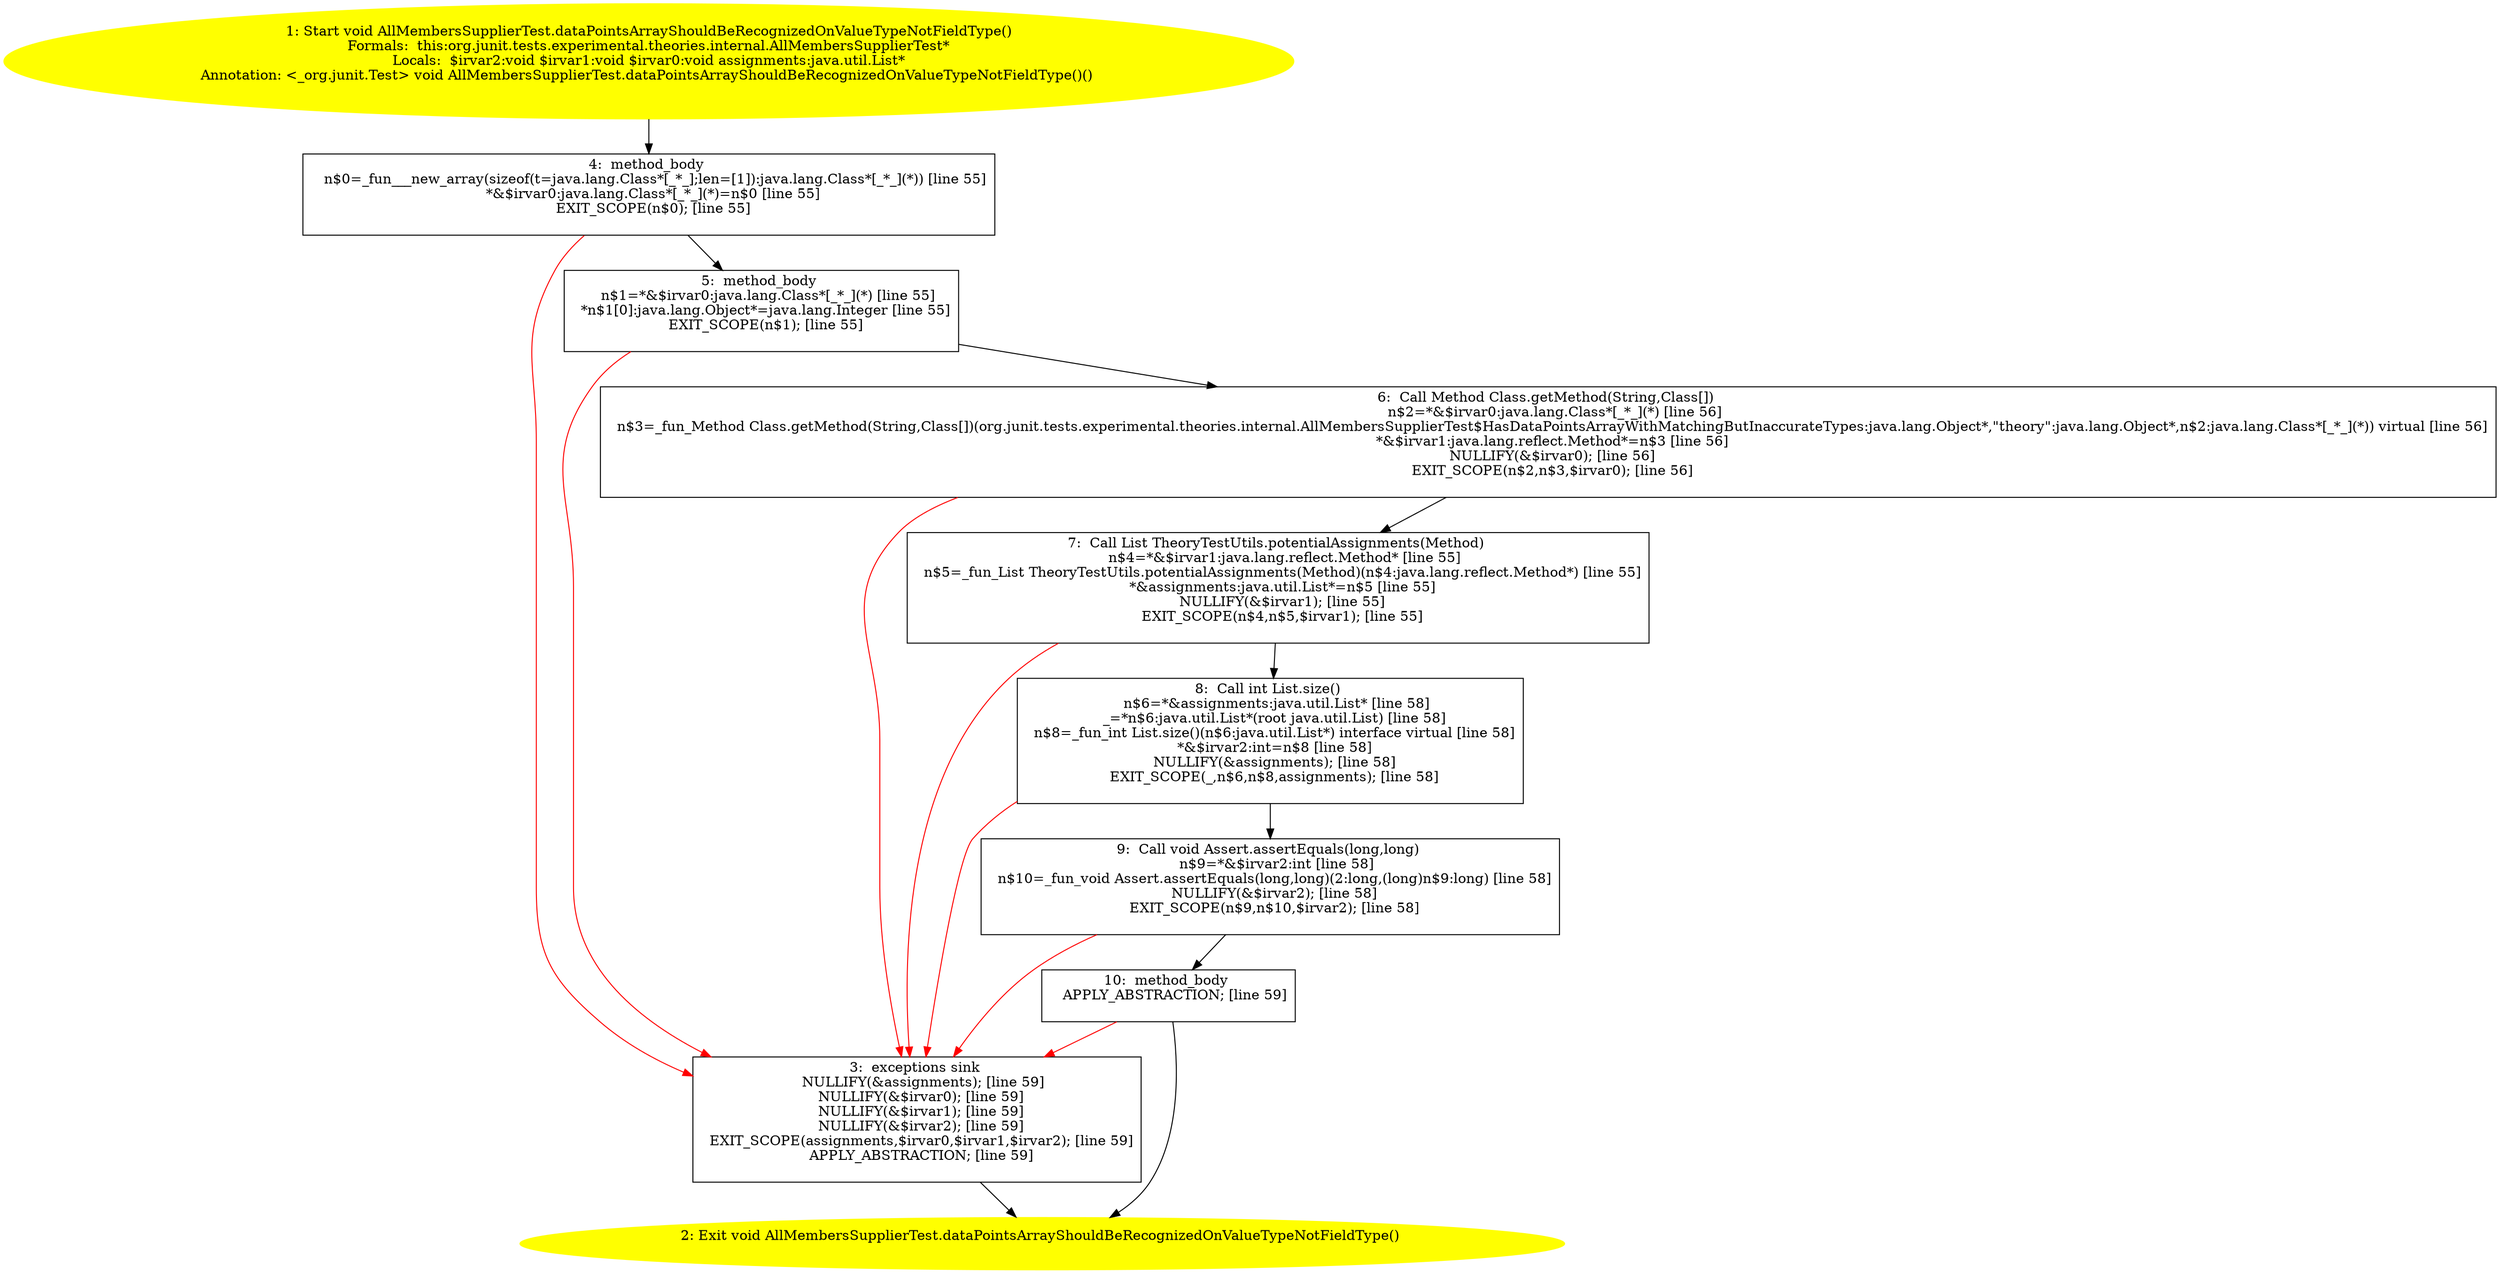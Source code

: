 /* @generated */
digraph cfg {
"org.junit.tests.experimental.theories.internal.AllMembersSupplierTest.dataPointsArrayShouldBeRecogni.82a730e05adb8a800571cfedfbc34903_1" [label="1: Start void AllMembersSupplierTest.dataPointsArrayShouldBeRecognizedOnValueTypeNotFieldType()\nFormals:  this:org.junit.tests.experimental.theories.internal.AllMembersSupplierTest*\nLocals:  $irvar2:void $irvar1:void $irvar0:void assignments:java.util.List*\nAnnotation: <_org.junit.Test> void AllMembersSupplierTest.dataPointsArrayShouldBeRecognizedOnValueTypeNotFieldType()() \n  " color=yellow style=filled]
	

	 "org.junit.tests.experimental.theories.internal.AllMembersSupplierTest.dataPointsArrayShouldBeRecogni.82a730e05adb8a800571cfedfbc34903_1" -> "org.junit.tests.experimental.theories.internal.AllMembersSupplierTest.dataPointsArrayShouldBeRecogni.82a730e05adb8a800571cfedfbc34903_4" ;
"org.junit.tests.experimental.theories.internal.AllMembersSupplierTest.dataPointsArrayShouldBeRecogni.82a730e05adb8a800571cfedfbc34903_2" [label="2: Exit void AllMembersSupplierTest.dataPointsArrayShouldBeRecognizedOnValueTypeNotFieldType() \n  " color=yellow style=filled]
	

"org.junit.tests.experimental.theories.internal.AllMembersSupplierTest.dataPointsArrayShouldBeRecogni.82a730e05adb8a800571cfedfbc34903_3" [label="3:  exceptions sink \n   NULLIFY(&assignments); [line 59]\n  NULLIFY(&$irvar0); [line 59]\n  NULLIFY(&$irvar1); [line 59]\n  NULLIFY(&$irvar2); [line 59]\n  EXIT_SCOPE(assignments,$irvar0,$irvar1,$irvar2); [line 59]\n  APPLY_ABSTRACTION; [line 59]\n " shape="box"]
	

	 "org.junit.tests.experimental.theories.internal.AllMembersSupplierTest.dataPointsArrayShouldBeRecogni.82a730e05adb8a800571cfedfbc34903_3" -> "org.junit.tests.experimental.theories.internal.AllMembersSupplierTest.dataPointsArrayShouldBeRecogni.82a730e05adb8a800571cfedfbc34903_2" ;
"org.junit.tests.experimental.theories.internal.AllMembersSupplierTest.dataPointsArrayShouldBeRecogni.82a730e05adb8a800571cfedfbc34903_4" [label="4:  method_body \n   n$0=_fun___new_array(sizeof(t=java.lang.Class*[_*_];len=[1]):java.lang.Class*[_*_](*)) [line 55]\n  *&$irvar0:java.lang.Class*[_*_](*)=n$0 [line 55]\n  EXIT_SCOPE(n$0); [line 55]\n " shape="box"]
	

	 "org.junit.tests.experimental.theories.internal.AllMembersSupplierTest.dataPointsArrayShouldBeRecogni.82a730e05adb8a800571cfedfbc34903_4" -> "org.junit.tests.experimental.theories.internal.AllMembersSupplierTest.dataPointsArrayShouldBeRecogni.82a730e05adb8a800571cfedfbc34903_5" ;
	 "org.junit.tests.experimental.theories.internal.AllMembersSupplierTest.dataPointsArrayShouldBeRecogni.82a730e05adb8a800571cfedfbc34903_4" -> "org.junit.tests.experimental.theories.internal.AllMembersSupplierTest.dataPointsArrayShouldBeRecogni.82a730e05adb8a800571cfedfbc34903_3" [color="red" ];
"org.junit.tests.experimental.theories.internal.AllMembersSupplierTest.dataPointsArrayShouldBeRecogni.82a730e05adb8a800571cfedfbc34903_5" [label="5:  method_body \n   n$1=*&$irvar0:java.lang.Class*[_*_](*) [line 55]\n  *n$1[0]:java.lang.Object*=java.lang.Integer [line 55]\n  EXIT_SCOPE(n$1); [line 55]\n " shape="box"]
	

	 "org.junit.tests.experimental.theories.internal.AllMembersSupplierTest.dataPointsArrayShouldBeRecogni.82a730e05adb8a800571cfedfbc34903_5" -> "org.junit.tests.experimental.theories.internal.AllMembersSupplierTest.dataPointsArrayShouldBeRecogni.82a730e05adb8a800571cfedfbc34903_6" ;
	 "org.junit.tests.experimental.theories.internal.AllMembersSupplierTest.dataPointsArrayShouldBeRecogni.82a730e05adb8a800571cfedfbc34903_5" -> "org.junit.tests.experimental.theories.internal.AllMembersSupplierTest.dataPointsArrayShouldBeRecogni.82a730e05adb8a800571cfedfbc34903_3" [color="red" ];
"org.junit.tests.experimental.theories.internal.AllMembersSupplierTest.dataPointsArrayShouldBeRecogni.82a730e05adb8a800571cfedfbc34903_6" [label="6:  Call Method Class.getMethod(String,Class[]) \n   n$2=*&$irvar0:java.lang.Class*[_*_](*) [line 56]\n  n$3=_fun_Method Class.getMethod(String,Class[])(org.junit.tests.experimental.theories.internal.AllMembersSupplierTest$HasDataPointsArrayWithMatchingButInaccurateTypes:java.lang.Object*,\"theory\":java.lang.Object*,n$2:java.lang.Class*[_*_](*)) virtual [line 56]\n  *&$irvar1:java.lang.reflect.Method*=n$3 [line 56]\n  NULLIFY(&$irvar0); [line 56]\n  EXIT_SCOPE(n$2,n$3,$irvar0); [line 56]\n " shape="box"]
	

	 "org.junit.tests.experimental.theories.internal.AllMembersSupplierTest.dataPointsArrayShouldBeRecogni.82a730e05adb8a800571cfedfbc34903_6" -> "org.junit.tests.experimental.theories.internal.AllMembersSupplierTest.dataPointsArrayShouldBeRecogni.82a730e05adb8a800571cfedfbc34903_7" ;
	 "org.junit.tests.experimental.theories.internal.AllMembersSupplierTest.dataPointsArrayShouldBeRecogni.82a730e05adb8a800571cfedfbc34903_6" -> "org.junit.tests.experimental.theories.internal.AllMembersSupplierTest.dataPointsArrayShouldBeRecogni.82a730e05adb8a800571cfedfbc34903_3" [color="red" ];
"org.junit.tests.experimental.theories.internal.AllMembersSupplierTest.dataPointsArrayShouldBeRecogni.82a730e05adb8a800571cfedfbc34903_7" [label="7:  Call List TheoryTestUtils.potentialAssignments(Method) \n   n$4=*&$irvar1:java.lang.reflect.Method* [line 55]\n  n$5=_fun_List TheoryTestUtils.potentialAssignments(Method)(n$4:java.lang.reflect.Method*) [line 55]\n  *&assignments:java.util.List*=n$5 [line 55]\n  NULLIFY(&$irvar1); [line 55]\n  EXIT_SCOPE(n$4,n$5,$irvar1); [line 55]\n " shape="box"]
	

	 "org.junit.tests.experimental.theories.internal.AllMembersSupplierTest.dataPointsArrayShouldBeRecogni.82a730e05adb8a800571cfedfbc34903_7" -> "org.junit.tests.experimental.theories.internal.AllMembersSupplierTest.dataPointsArrayShouldBeRecogni.82a730e05adb8a800571cfedfbc34903_8" ;
	 "org.junit.tests.experimental.theories.internal.AllMembersSupplierTest.dataPointsArrayShouldBeRecogni.82a730e05adb8a800571cfedfbc34903_7" -> "org.junit.tests.experimental.theories.internal.AllMembersSupplierTest.dataPointsArrayShouldBeRecogni.82a730e05adb8a800571cfedfbc34903_3" [color="red" ];
"org.junit.tests.experimental.theories.internal.AllMembersSupplierTest.dataPointsArrayShouldBeRecogni.82a730e05adb8a800571cfedfbc34903_8" [label="8:  Call int List.size() \n   n$6=*&assignments:java.util.List* [line 58]\n  _=*n$6:java.util.List*(root java.util.List) [line 58]\n  n$8=_fun_int List.size()(n$6:java.util.List*) interface virtual [line 58]\n  *&$irvar2:int=n$8 [line 58]\n  NULLIFY(&assignments); [line 58]\n  EXIT_SCOPE(_,n$6,n$8,assignments); [line 58]\n " shape="box"]
	

	 "org.junit.tests.experimental.theories.internal.AllMembersSupplierTest.dataPointsArrayShouldBeRecogni.82a730e05adb8a800571cfedfbc34903_8" -> "org.junit.tests.experimental.theories.internal.AllMembersSupplierTest.dataPointsArrayShouldBeRecogni.82a730e05adb8a800571cfedfbc34903_9" ;
	 "org.junit.tests.experimental.theories.internal.AllMembersSupplierTest.dataPointsArrayShouldBeRecogni.82a730e05adb8a800571cfedfbc34903_8" -> "org.junit.tests.experimental.theories.internal.AllMembersSupplierTest.dataPointsArrayShouldBeRecogni.82a730e05adb8a800571cfedfbc34903_3" [color="red" ];
"org.junit.tests.experimental.theories.internal.AllMembersSupplierTest.dataPointsArrayShouldBeRecogni.82a730e05adb8a800571cfedfbc34903_9" [label="9:  Call void Assert.assertEquals(long,long) \n   n$9=*&$irvar2:int [line 58]\n  n$10=_fun_void Assert.assertEquals(long,long)(2:long,(long)n$9:long) [line 58]\n  NULLIFY(&$irvar2); [line 58]\n  EXIT_SCOPE(n$9,n$10,$irvar2); [line 58]\n " shape="box"]
	

	 "org.junit.tests.experimental.theories.internal.AllMembersSupplierTest.dataPointsArrayShouldBeRecogni.82a730e05adb8a800571cfedfbc34903_9" -> "org.junit.tests.experimental.theories.internal.AllMembersSupplierTest.dataPointsArrayShouldBeRecogni.82a730e05adb8a800571cfedfbc34903_10" ;
	 "org.junit.tests.experimental.theories.internal.AllMembersSupplierTest.dataPointsArrayShouldBeRecogni.82a730e05adb8a800571cfedfbc34903_9" -> "org.junit.tests.experimental.theories.internal.AllMembersSupplierTest.dataPointsArrayShouldBeRecogni.82a730e05adb8a800571cfedfbc34903_3" [color="red" ];
"org.junit.tests.experimental.theories.internal.AllMembersSupplierTest.dataPointsArrayShouldBeRecogni.82a730e05adb8a800571cfedfbc34903_10" [label="10:  method_body \n   APPLY_ABSTRACTION; [line 59]\n " shape="box"]
	

	 "org.junit.tests.experimental.theories.internal.AllMembersSupplierTest.dataPointsArrayShouldBeRecogni.82a730e05adb8a800571cfedfbc34903_10" -> "org.junit.tests.experimental.theories.internal.AllMembersSupplierTest.dataPointsArrayShouldBeRecogni.82a730e05adb8a800571cfedfbc34903_2" ;
	 "org.junit.tests.experimental.theories.internal.AllMembersSupplierTest.dataPointsArrayShouldBeRecogni.82a730e05adb8a800571cfedfbc34903_10" -> "org.junit.tests.experimental.theories.internal.AllMembersSupplierTest.dataPointsArrayShouldBeRecogni.82a730e05adb8a800571cfedfbc34903_3" [color="red" ];
}
